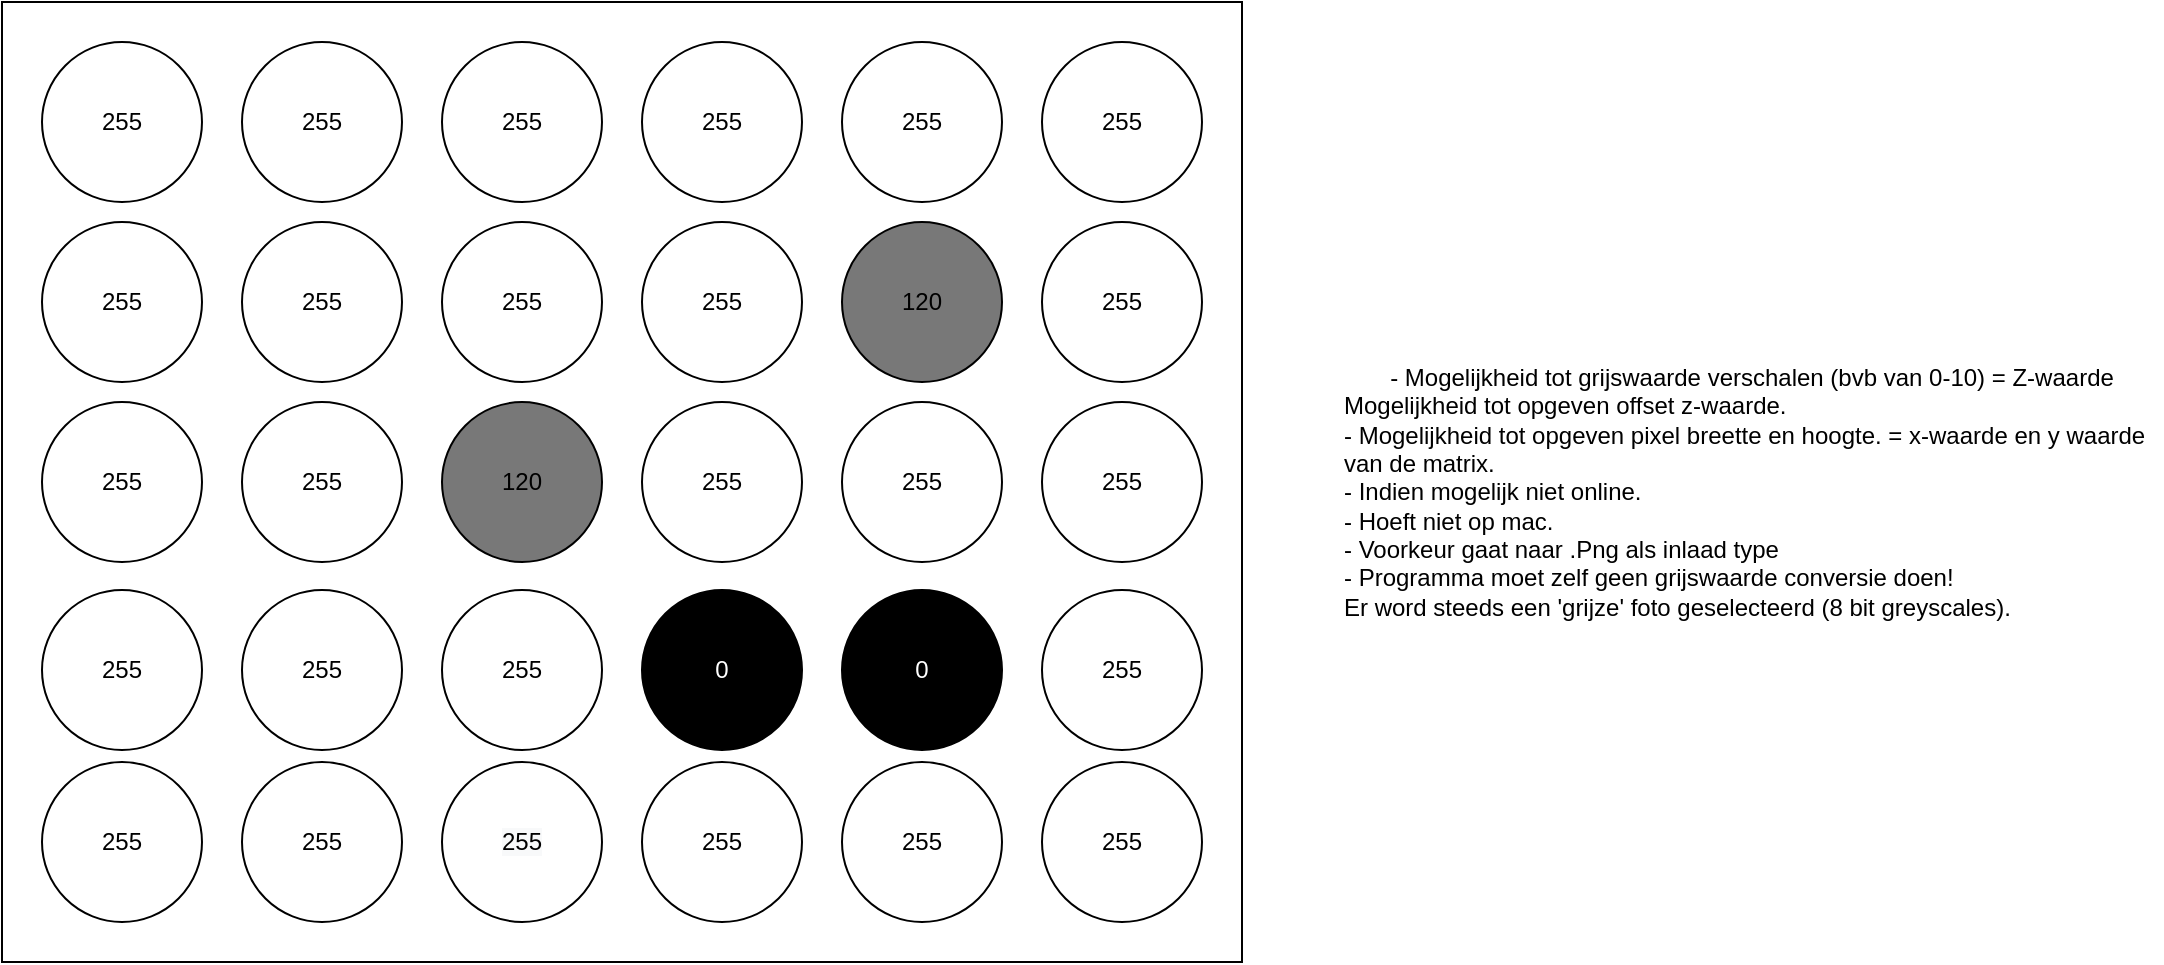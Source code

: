 <mxfile version="14.8.5" type="device"><diagram id="8jOg0UvVlFQhSIOJ4ozW" name="Page-1"><mxGraphModel dx="1550" dy="777" grid="1" gridSize="10" guides="1" tooltips="1" connect="1" arrows="1" fold="1" page="1" pageScale="1" pageWidth="1169" pageHeight="827" math="0" shadow="0"><root><mxCell id="0"/><mxCell id="1" parent="0"/><mxCell id="SlgaEoM_hZSz8XXqwN-J-1" value="" style="rounded=0;whiteSpace=wrap;html=1;" parent="1" vertex="1"><mxGeometry x="40" y="80" width="620" height="480" as="geometry"/></mxCell><mxCell id="SlgaEoM_hZSz8XXqwN-J-2" value="255" style="ellipse;whiteSpace=wrap;html=1;aspect=fixed;" parent="1" vertex="1"><mxGeometry x="60" y="100" width="80" height="80" as="geometry"/></mxCell><mxCell id="SlgaEoM_hZSz8XXqwN-J-3" value="255" style="ellipse;whiteSpace=wrap;html=1;aspect=fixed;" parent="1" vertex="1"><mxGeometry x="160" y="100" width="80" height="80" as="geometry"/></mxCell><mxCell id="SlgaEoM_hZSz8XXqwN-J-4" value="255" style="ellipse;whiteSpace=wrap;html=1;aspect=fixed;" parent="1" vertex="1"><mxGeometry x="260" y="100" width="80" height="80" as="geometry"/></mxCell><mxCell id="SlgaEoM_hZSz8XXqwN-J-5" value="255" style="ellipse;whiteSpace=wrap;html=1;aspect=fixed;" parent="1" vertex="1"><mxGeometry x="360" y="100" width="80" height="80" as="geometry"/></mxCell><mxCell id="SlgaEoM_hZSz8XXqwN-J-6" value="255" style="ellipse;whiteSpace=wrap;html=1;aspect=fixed;" parent="1" vertex="1"><mxGeometry x="460" y="100" width="80" height="80" as="geometry"/></mxCell><mxCell id="SlgaEoM_hZSz8XXqwN-J-7" value="255" style="ellipse;whiteSpace=wrap;html=1;aspect=fixed;" parent="1" vertex="1"><mxGeometry x="560" y="100" width="80" height="80" as="geometry"/></mxCell><mxCell id="SlgaEoM_hZSz8XXqwN-J-11" value="255" style="ellipse;whiteSpace=wrap;html=1;aspect=fixed;" parent="1" vertex="1"><mxGeometry x="60" y="190" width="80" height="80" as="geometry"/></mxCell><mxCell id="SlgaEoM_hZSz8XXqwN-J-12" value="255" style="ellipse;whiteSpace=wrap;html=1;aspect=fixed;" parent="1" vertex="1"><mxGeometry x="160" y="190" width="80" height="80" as="geometry"/></mxCell><mxCell id="SlgaEoM_hZSz8XXqwN-J-13" value="255" style="ellipse;whiteSpace=wrap;html=1;aspect=fixed;" parent="1" vertex="1"><mxGeometry x="260" y="190" width="80" height="80" as="geometry"/></mxCell><mxCell id="SlgaEoM_hZSz8XXqwN-J-14" value="255" style="ellipse;whiteSpace=wrap;html=1;aspect=fixed;" parent="1" vertex="1"><mxGeometry x="360" y="190" width="80" height="80" as="geometry"/></mxCell><mxCell id="SlgaEoM_hZSz8XXqwN-J-16" value="255" style="ellipse;whiteSpace=wrap;html=1;aspect=fixed;" parent="1" vertex="1"><mxGeometry x="560" y="190" width="80" height="80" as="geometry"/></mxCell><mxCell id="SlgaEoM_hZSz8XXqwN-J-17" value="255" style="ellipse;whiteSpace=wrap;html=1;aspect=fixed;" parent="1" vertex="1"><mxGeometry x="60" y="280" width="80" height="80" as="geometry"/></mxCell><mxCell id="SlgaEoM_hZSz8XXqwN-J-18" value="255" style="ellipse;whiteSpace=wrap;html=1;aspect=fixed;" parent="1" vertex="1"><mxGeometry x="160" y="280" width="80" height="80" as="geometry"/></mxCell><mxCell id="SlgaEoM_hZSz8XXqwN-J-19" value="120" style="ellipse;whiteSpace=wrap;html=1;aspect=fixed;fillColor=#787878;" parent="1" vertex="1"><mxGeometry x="260" y="280" width="80" height="80" as="geometry"/></mxCell><mxCell id="SlgaEoM_hZSz8XXqwN-J-20" value="255" style="ellipse;whiteSpace=wrap;html=1;aspect=fixed;" parent="1" vertex="1"><mxGeometry x="360" y="280" width="80" height="80" as="geometry"/></mxCell><mxCell id="SlgaEoM_hZSz8XXqwN-J-21" value="255" style="ellipse;whiteSpace=wrap;html=1;aspect=fixed;" parent="1" vertex="1"><mxGeometry x="460" y="280" width="80" height="80" as="geometry"/></mxCell><mxCell id="SlgaEoM_hZSz8XXqwN-J-22" value="255" style="ellipse;whiteSpace=wrap;html=1;aspect=fixed;" parent="1" vertex="1"><mxGeometry x="560" y="280" width="80" height="80" as="geometry"/></mxCell><mxCell id="SlgaEoM_hZSz8XXqwN-J-23" value="255" style="ellipse;whiteSpace=wrap;html=1;aspect=fixed;" parent="1" vertex="1"><mxGeometry x="60" y="374" width="80" height="80" as="geometry"/></mxCell><mxCell id="SlgaEoM_hZSz8XXqwN-J-24" value="255" style="ellipse;whiteSpace=wrap;html=1;aspect=fixed;" parent="1" vertex="1"><mxGeometry x="160" y="374" width="80" height="80" as="geometry"/></mxCell><mxCell id="SlgaEoM_hZSz8XXqwN-J-25" value="255" style="ellipse;whiteSpace=wrap;html=1;aspect=fixed;" parent="1" vertex="1"><mxGeometry x="260" y="374" width="80" height="80" as="geometry"/></mxCell><mxCell id="SlgaEoM_hZSz8XXqwN-J-27" value="0" style="ellipse;whiteSpace=wrap;html=1;aspect=fixed;fillColor=#000000;fontColor=#FFFFFF;" parent="1" vertex="1"><mxGeometry x="460" y="374" width="80" height="80" as="geometry"/></mxCell><mxCell id="SlgaEoM_hZSz8XXqwN-J-28" value="255" style="ellipse;whiteSpace=wrap;html=1;aspect=fixed;" parent="1" vertex="1"><mxGeometry x="560" y="374" width="80" height="80" as="geometry"/></mxCell><mxCell id="SlgaEoM_hZSz8XXqwN-J-29" value="255" style="ellipse;whiteSpace=wrap;html=1;aspect=fixed;" parent="1" vertex="1"><mxGeometry x="60" y="460" width="80" height="80" as="geometry"/></mxCell><mxCell id="SlgaEoM_hZSz8XXqwN-J-30" value="255" style="ellipse;whiteSpace=wrap;html=1;aspect=fixed;" parent="1" vertex="1"><mxGeometry x="160" y="460" width="80" height="80" as="geometry"/></mxCell><mxCell id="SlgaEoM_hZSz8XXqwN-J-31" value="&#10;&#10;&lt;span style=&quot;color: rgb(0, 0, 0); font-family: helvetica; font-size: 12px; font-style: normal; font-weight: 400; letter-spacing: normal; text-align: center; text-indent: 0px; text-transform: none; word-spacing: 0px; background-color: rgb(248, 249, 250); display: inline; float: none;&quot;&gt;255&lt;/span&gt;&#10;&#10;" style="ellipse;whiteSpace=wrap;html=1;aspect=fixed;" parent="1" vertex="1"><mxGeometry x="260" y="460" width="80" height="80" as="geometry"/></mxCell><mxCell id="SlgaEoM_hZSz8XXqwN-J-32" value="255" style="ellipse;whiteSpace=wrap;html=1;aspect=fixed;" parent="1" vertex="1"><mxGeometry x="360" y="460" width="80" height="80" as="geometry"/></mxCell><mxCell id="SlgaEoM_hZSz8XXqwN-J-33" value="255" style="ellipse;whiteSpace=wrap;html=1;aspect=fixed;" parent="1" vertex="1"><mxGeometry x="460" y="460" width="80" height="80" as="geometry"/></mxCell><mxCell id="SlgaEoM_hZSz8XXqwN-J-34" value="255" style="ellipse;whiteSpace=wrap;html=1;aspect=fixed;" parent="1" vertex="1"><mxGeometry x="560" y="460" width="80" height="80" as="geometry"/></mxCell><mxCell id="SlgaEoM_hZSz8XXqwN-J-35" value="0" style="ellipse;whiteSpace=wrap;html=1;aspect=fixed;fillColor=#000000;fontColor=#FFFFFF;" parent="1" vertex="1"><mxGeometry x="360" y="374" width="80" height="80" as="geometry"/></mxCell><mxCell id="SlgaEoM_hZSz8XXqwN-J-36" value="120" style="ellipse;whiteSpace=wrap;html=1;aspect=fixed;fillColor=#787878;" parent="1" vertex="1"><mxGeometry x="460" y="190" width="80" height="80" as="geometry"/></mxCell><mxCell id="rc98DmvzX9RDHegdbWdM-1" value="- Mogelijkheid tot grijswaarde verschalen (bvb van 0-10) = Z-waarde&lt;br&gt;&lt;div style=&quot;text-align: left&quot;&gt;&lt;span&gt;Mogelijkheid tot opgeven offset z-waarde.&lt;br&gt;- Mogelijkheid tot opgeven pixel breette en hoogte. = x-waarde en y waarde van de matrix.&lt;br&gt;- Indien mogelijk niet online.&amp;nbsp;&lt;br&gt;- Hoeft niet op mac.&lt;br&gt;- Voorkeur gaat naar .Png als inlaad type&lt;br&gt;- Programma moet zelf geen grijswaarde conversie doen!&lt;br&gt;Er word steeds een 'grijze' foto geselecteerd (8 bit greyscales).&lt;/span&gt;&lt;/div&gt;" style="text;html=1;strokeColor=none;fillColor=none;align=center;verticalAlign=middle;whiteSpace=wrap;rounded=0;" vertex="1" parent="1"><mxGeometry x="710" y="90" width="410" height="470" as="geometry"/></mxCell></root></mxGraphModel></diagram></mxfile>